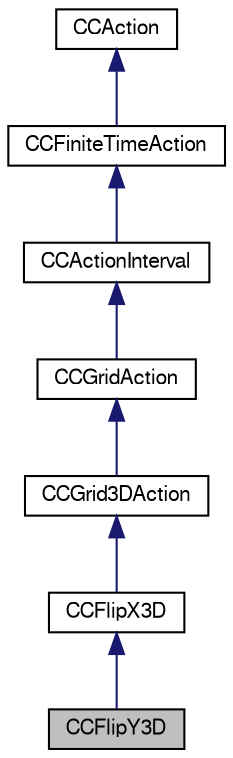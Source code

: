 digraph G
{
  bgcolor="transparent";
  edge [fontname="FreeSans",fontsize="10",labelfontname="FreeSans",labelfontsize="10"];
  node [fontname="FreeSans",fontsize="10",shape=record];
  Node1 [label="CCFlipY3D",height=0.2,width=0.4,color="black", fillcolor="grey75", style="filled" fontcolor="black"];
  Node2 -> Node1 [dir="back",color="midnightblue",fontsize="10",style="solid",fontname="FreeSans"];
  Node2 [label="CCFlipX3D",height=0.2,width=0.4,color="black",URL="$interface_c_c_flip_x3_d.html"];
  Node3 -> Node2 [dir="back",color="midnightblue",fontsize="10",style="solid",fontname="FreeSans"];
  Node3 [label="CCGrid3DAction",height=0.2,width=0.4,color="black",URL="$interface_c_c_grid3_d_action.html"];
  Node4 -> Node3 [dir="back",color="midnightblue",fontsize="10",style="solid",fontname="FreeSans"];
  Node4 [label="CCGridAction",height=0.2,width=0.4,color="black",URL="$interface_c_c_grid_action.html"];
  Node5 -> Node4 [dir="back",color="midnightblue",fontsize="10",style="solid",fontname="FreeSans"];
  Node5 [label="CCActionInterval",height=0.2,width=0.4,color="black",URL="$interface_c_c_action_interval.html"];
  Node6 -> Node5 [dir="back",color="midnightblue",fontsize="10",style="solid",fontname="FreeSans"];
  Node6 [label="CCFiniteTimeAction",height=0.2,width=0.4,color="black",URL="$interface_c_c_finite_time_action.html"];
  Node7 -> Node6 [dir="back",color="midnightblue",fontsize="10",style="solid",fontname="FreeSans"];
  Node7 [label="CCAction",height=0.2,width=0.4,color="black",URL="$interface_c_c_action.html"];
}
